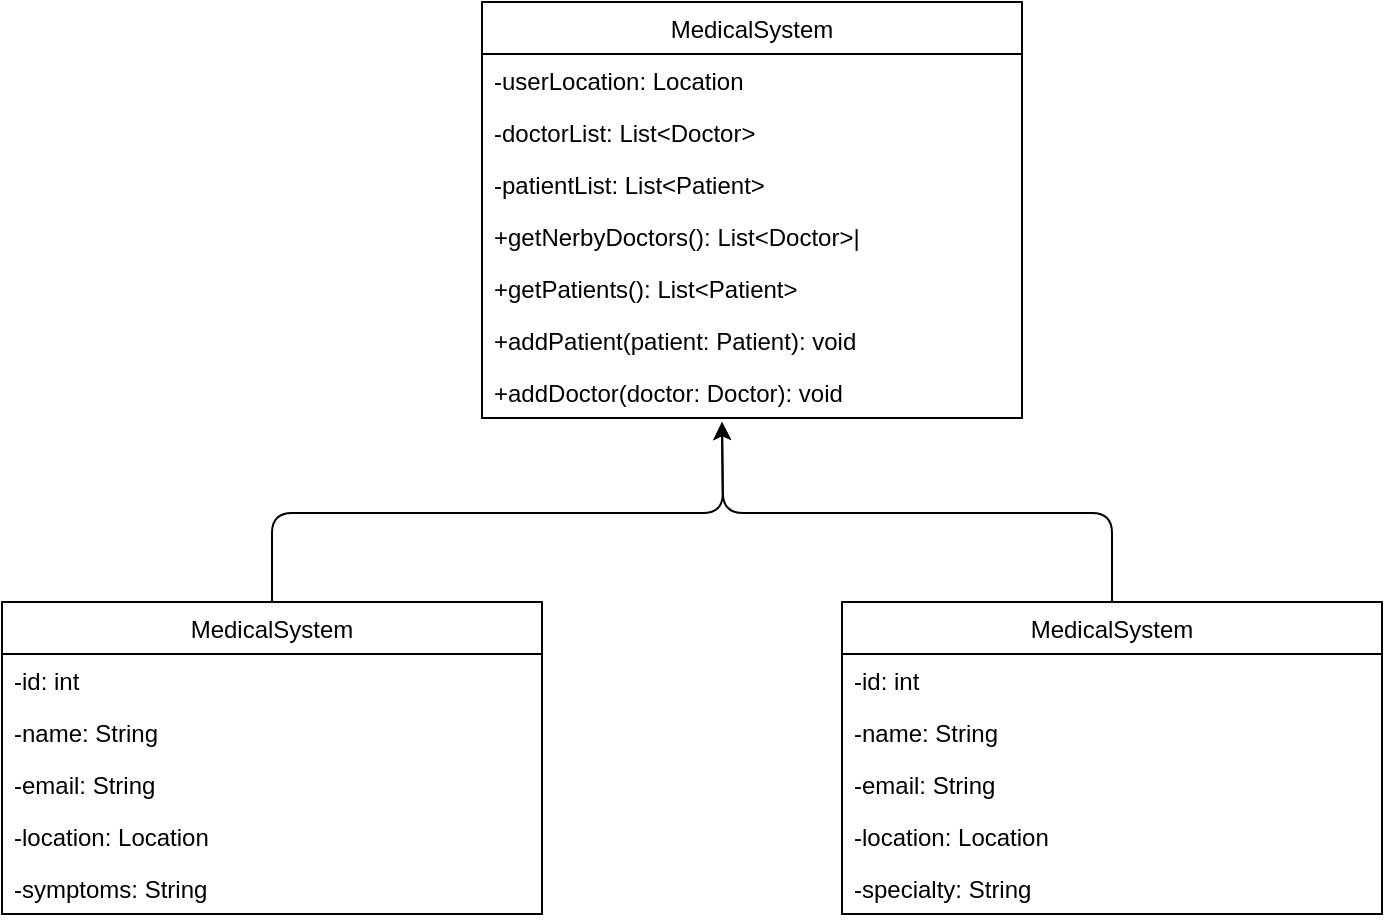 <mxfile>
    <diagram id="AiYsgGRvsvjsoDbpI1T1" name="Page-1">
        <mxGraphModel dx="1214" dy="563" grid="1" gridSize="10" guides="1" tooltips="1" connect="1" arrows="1" fold="1" page="1" pageScale="1" pageWidth="1390" pageHeight="980" math="0" shadow="0">
            <root>
                <mxCell id="0"/>
                <mxCell id="1" parent="0"/>
                <mxCell id="30" value="MedicalSystem" style="swimlane;fontStyle=0;childLayout=stackLayout;horizontal=1;startSize=26;fillColor=none;horizontalStack=0;resizeParent=1;resizeParentMax=0;resizeLast=0;collapsible=1;marginBottom=0;swimlaneFillColor=default;labelBackgroundColor=none;labelBorderColor=none;swimlaneLine=1;shadow=0;" vertex="1" parent="1">
                    <mxGeometry x="590" y="180" width="270" height="208" as="geometry">
                        <mxRectangle x="450" y="50" width="120" height="30" as="alternateBounds"/>
                    </mxGeometry>
                </mxCell>
                <mxCell id="31" value="-userLocation: Location" style="text;strokeColor=none;fillColor=none;align=left;verticalAlign=top;spacingLeft=4;spacingRight=4;overflow=hidden;rotatable=0;points=[[0,0.5],[1,0.5]];portConstraint=eastwest;" vertex="1" parent="30">
                    <mxGeometry y="26" width="270" height="26" as="geometry"/>
                </mxCell>
                <mxCell id="32" value="-doctorList: List&lt;Doctor&gt;" style="text;strokeColor=none;fillColor=none;align=left;verticalAlign=top;spacingLeft=4;spacingRight=4;overflow=hidden;rotatable=0;points=[[0,0.5],[1,0.5]];portConstraint=eastwest;" vertex="1" parent="30">
                    <mxGeometry y="52" width="270" height="26" as="geometry"/>
                </mxCell>
                <mxCell id="33" value="-patientList: List&lt;Patient&gt;  &#10;" style="text;strokeColor=none;fillColor=none;align=left;verticalAlign=top;spacingLeft=4;spacingRight=4;overflow=hidden;rotatable=0;points=[[0,0.5],[1,0.5]];portConstraint=eastwest;strokeWidth=5;" vertex="1" parent="30">
                    <mxGeometry y="78" width="270" height="26" as="geometry"/>
                </mxCell>
                <mxCell id="34" value="+getNerbyDoctors(): List&lt;Doctor&gt;|&#10;&#10; | +getPatients(): List&lt;Patient&gt;    |&#10;&#10; | +addPatient(patient: Patient): void |&#10; | +addDoctor(doctor: Doctor): voi" style="text;strokeColor=none;fillColor=none;align=left;verticalAlign=top;spacingLeft=4;spacingRight=4;overflow=hidden;rotatable=0;points=[[0,0.5],[1,0.5]];portConstraint=eastwest;" vertex="1" parent="30">
                    <mxGeometry y="104" width="270" height="26" as="geometry"/>
                </mxCell>
                <mxCell id="35" value="+getPatients(): List&lt;Patient&gt; " style="text;strokeColor=none;fillColor=none;align=left;verticalAlign=top;spacingLeft=4;spacingRight=4;overflow=hidden;rotatable=0;points=[[0,0.5],[1,0.5]];portConstraint=eastwest;" vertex="1" parent="30">
                    <mxGeometry y="130" width="270" height="26" as="geometry"/>
                </mxCell>
                <mxCell id="36" value="+addPatient(patient: Patient): void" style="text;strokeColor=none;fillColor=none;align=left;verticalAlign=top;spacingLeft=4;spacingRight=4;overflow=hidden;rotatable=0;points=[[0,0.5],[1,0.5]];portConstraint=eastwest;" vertex="1" parent="30">
                    <mxGeometry y="156" width="270" height="26" as="geometry"/>
                </mxCell>
                <mxCell id="37" value="+addDoctor(doctor: Doctor): void" style="text;strokeColor=none;fillColor=none;align=left;verticalAlign=top;spacingLeft=4;spacingRight=4;overflow=hidden;rotatable=0;points=[[0,0.5],[1,0.5]];portConstraint=eastwest;" vertex="1" parent="30">
                    <mxGeometry y="182" width="270" height="26" as="geometry"/>
                </mxCell>
                <mxCell id="38" style="edgeStyle=orthogonalEdgeStyle;html=1;exitX=0.5;exitY=0;exitDx=0;exitDy=0;labelBackgroundColor=none;labelBorderColor=none;swimlaneLine=1;shadow=0;" edge="1" parent="1" source="39">
                    <mxGeometry relative="1" as="geometry">
                        <mxPoint x="710" y="390" as="targetPoint"/>
                    </mxGeometry>
                </mxCell>
                <mxCell id="39" value="MedicalSystem" style="swimlane;fontStyle=0;childLayout=stackLayout;horizontal=1;startSize=26;fillColor=none;horizontalStack=0;resizeParent=1;resizeParentMax=0;resizeLast=0;collapsible=1;marginBottom=0;swimlaneFillColor=default;labelBackgroundColor=none;labelBorderColor=none;swimlaneLine=1;shadow=0;" vertex="1" parent="1">
                    <mxGeometry x="350" y="480" width="270" height="156" as="geometry">
                        <mxRectangle x="450" y="50" width="120" height="30" as="alternateBounds"/>
                    </mxGeometry>
                </mxCell>
                <mxCell id="40" value="-id: int" style="text;strokeColor=none;fillColor=none;align=left;verticalAlign=top;spacingLeft=4;spacingRight=4;overflow=hidden;rotatable=0;points=[[0,0.5],[1,0.5]];portConstraint=eastwest;" vertex="1" parent="39">
                    <mxGeometry y="26" width="270" height="26" as="geometry"/>
                </mxCell>
                <mxCell id="41" value="-name: String" style="text;strokeColor=none;fillColor=none;align=left;verticalAlign=top;spacingLeft=4;spacingRight=4;overflow=hidden;rotatable=0;points=[[0,0.5],[1,0.5]];portConstraint=eastwest;" vertex="1" parent="39">
                    <mxGeometry y="52" width="270" height="26" as="geometry"/>
                </mxCell>
                <mxCell id="42" value="-email: String" style="text;strokeColor=none;fillColor=none;align=left;verticalAlign=top;spacingLeft=4;spacingRight=4;overflow=hidden;rotatable=0;points=[[0,0.5],[1,0.5]];portConstraint=eastwest;strokeWidth=5;" vertex="1" parent="39">
                    <mxGeometry y="78" width="270" height="26" as="geometry"/>
                </mxCell>
                <mxCell id="43" value="-location: Location" style="text;strokeColor=none;fillColor=none;align=left;verticalAlign=top;spacingLeft=4;spacingRight=4;overflow=hidden;rotatable=0;points=[[0,0.5],[1,0.5]];portConstraint=eastwest;" vertex="1" parent="39">
                    <mxGeometry y="104" width="270" height="26" as="geometry"/>
                </mxCell>
                <mxCell id="45" value=" -symptoms: String" style="text;strokeColor=none;fillColor=none;align=left;verticalAlign=top;spacingLeft=4;spacingRight=4;overflow=hidden;rotatable=0;points=[[0,0.5],[1,0.5]];portConstraint=eastwest;" vertex="1" parent="39">
                    <mxGeometry y="130" width="270" height="26" as="geometry"/>
                </mxCell>
                <mxCell id="48" style="edgeStyle=orthogonalEdgeStyle;html=1;exitX=0.5;exitY=0;exitDx=0;exitDy=0;labelBackgroundColor=none;labelBorderColor=none;swimlaneLine=1;shadow=0;" edge="1" parent="1" source="49">
                    <mxGeometry relative="1" as="geometry">
                        <mxPoint x="710" y="390" as="targetPoint"/>
                    </mxGeometry>
                </mxCell>
                <mxCell id="49" value="MedicalSystem" style="swimlane;fontStyle=0;childLayout=stackLayout;horizontal=1;startSize=26;fillColor=none;horizontalStack=0;resizeParent=1;resizeParentMax=0;resizeLast=0;collapsible=1;marginBottom=0;swimlaneFillColor=default;labelBackgroundColor=none;labelBorderColor=none;swimlaneLine=1;shadow=0;" vertex="1" parent="1">
                    <mxGeometry x="770" y="480" width="270" height="156" as="geometry">
                        <mxRectangle x="450" y="50" width="120" height="30" as="alternateBounds"/>
                    </mxGeometry>
                </mxCell>
                <mxCell id="50" value=" -id: int" style="text;strokeColor=none;fillColor=none;align=left;verticalAlign=top;spacingLeft=4;spacingRight=4;overflow=hidden;rotatable=0;points=[[0,0.5],[1,0.5]];portConstraint=eastwest;" vertex="1" parent="49">
                    <mxGeometry y="26" width="270" height="26" as="geometry"/>
                </mxCell>
                <mxCell id="51" value="-name: String   " style="text;strokeColor=none;fillColor=none;align=left;verticalAlign=top;spacingLeft=4;spacingRight=4;overflow=hidden;rotatable=0;points=[[0,0.5],[1,0.5]];portConstraint=eastwest;" vertex="1" parent="49">
                    <mxGeometry y="52" width="270" height="26" as="geometry"/>
                </mxCell>
                <mxCell id="52" value="-email: String" style="text;strokeColor=none;fillColor=none;align=left;verticalAlign=top;spacingLeft=4;spacingRight=4;overflow=hidden;rotatable=0;points=[[0,0.5],[1,0.5]];portConstraint=eastwest;strokeWidth=5;" vertex="1" parent="49">
                    <mxGeometry y="78" width="270" height="26" as="geometry"/>
                </mxCell>
                <mxCell id="53" value=" -location: Location" style="text;strokeColor=none;fillColor=none;align=left;verticalAlign=top;spacingLeft=4;spacingRight=4;overflow=hidden;rotatable=0;points=[[0,0.5],[1,0.5]];portConstraint=eastwest;" vertex="1" parent="49">
                    <mxGeometry y="104" width="270" height="26" as="geometry"/>
                </mxCell>
                <mxCell id="54" value="-specialty: String" style="text;strokeColor=none;fillColor=none;align=left;verticalAlign=top;spacingLeft=4;spacingRight=4;overflow=hidden;rotatable=0;points=[[0,0.5],[1,0.5]];portConstraint=eastwest;" vertex="1" parent="49">
                    <mxGeometry y="130" width="270" height="26" as="geometry"/>
                </mxCell>
            </root>
        </mxGraphModel>
    </diagram>
</mxfile>